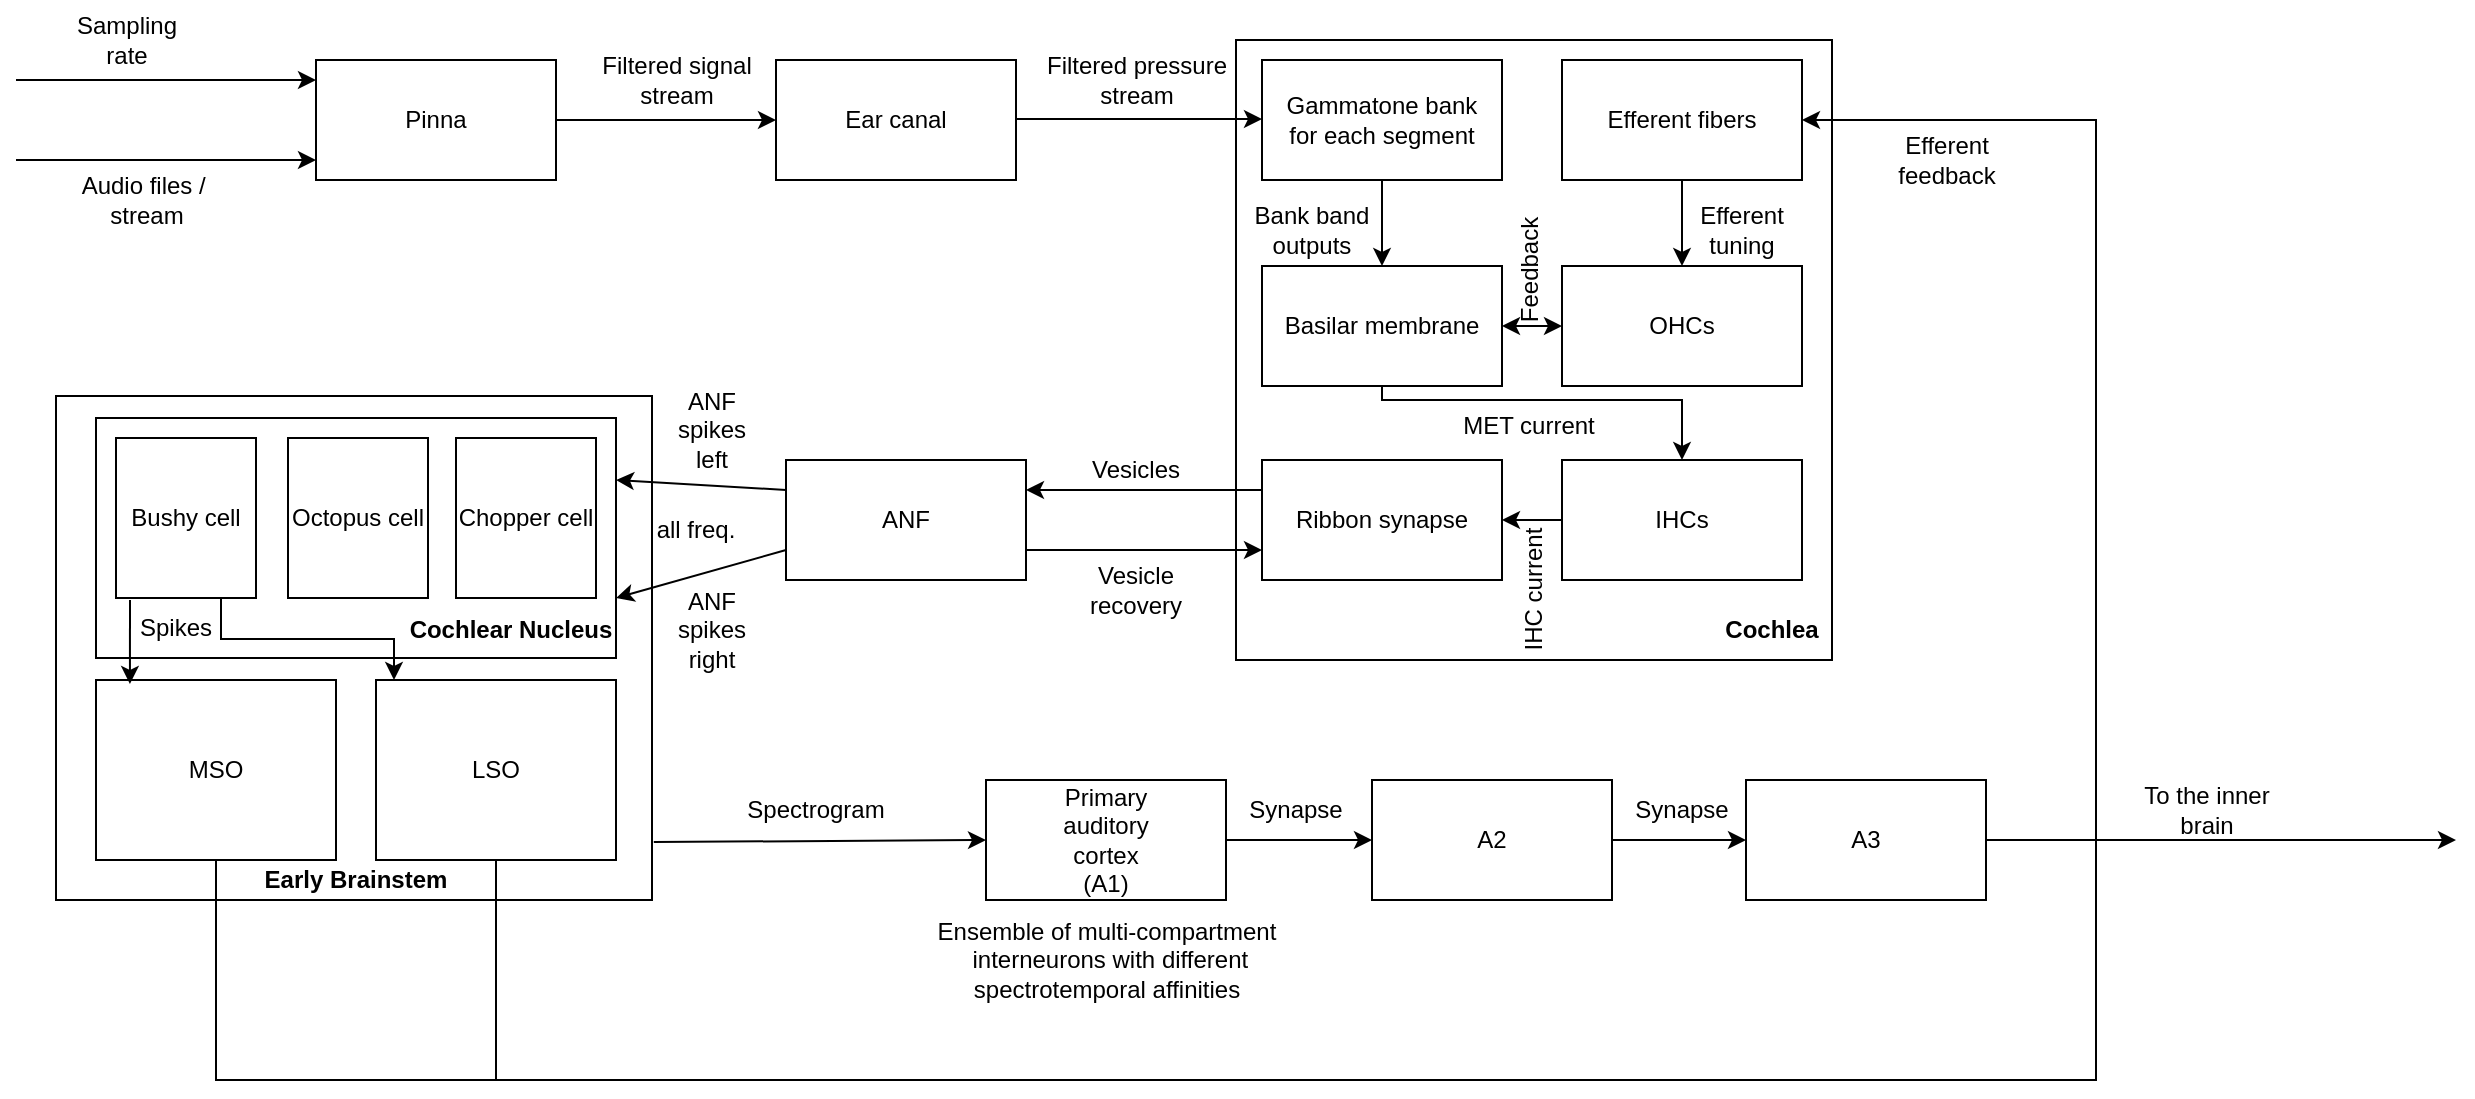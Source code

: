 <mxfile version="28.1.0">
  <diagram name="Page-1" id="hdLDxFd6Izxb74oISZKY">
    <mxGraphModel dx="1018" dy="601" grid="1" gridSize="10" guides="1" tooltips="1" connect="1" arrows="1" fold="1" page="1" pageScale="1" pageWidth="1169" pageHeight="827" math="0" shadow="0">
      <root>
        <mxCell id="0" />
        <mxCell id="1" parent="0" />
        <mxCell id="YFv5N9ETzjPFPdvTelkX-7" style="edgeStyle=orthogonalEdgeStyle;rounded=0;orthogonalLoop=1;jettySize=auto;html=1;exitX=1;exitY=0.5;exitDx=0;exitDy=0;entryX=0;entryY=0.5;entryDx=0;entryDy=0;" edge="1" parent="1" source="YFv5N9ETzjPFPdvTelkX-1" target="YFv5N9ETzjPFPdvTelkX-6">
          <mxGeometry relative="1" as="geometry" />
        </mxCell>
        <mxCell id="YFv5N9ETzjPFPdvTelkX-1" value="Pinna" style="rounded=0;whiteSpace=wrap;html=1;" vertex="1" parent="1">
          <mxGeometry x="250" y="80" width="120" height="60" as="geometry" />
        </mxCell>
        <mxCell id="YFv5N9ETzjPFPdvTelkX-2" value="" style="endArrow=classic;html=1;rounded=0;" edge="1" parent="1">
          <mxGeometry width="50" height="50" relative="1" as="geometry">
            <mxPoint x="100" y="90" as="sourcePoint" />
            <mxPoint x="250" y="90" as="targetPoint" />
          </mxGeometry>
        </mxCell>
        <mxCell id="YFv5N9ETzjPFPdvTelkX-3" value="" style="endArrow=classic;html=1;rounded=0;" edge="1" parent="1">
          <mxGeometry width="50" height="50" relative="1" as="geometry">
            <mxPoint x="100" y="130" as="sourcePoint" />
            <mxPoint x="250" y="130" as="targetPoint" />
          </mxGeometry>
        </mxCell>
        <mxCell id="YFv5N9ETzjPFPdvTelkX-4" value="Sampling&lt;div&gt;rate&lt;/div&gt;" style="text;html=1;align=center;verticalAlign=middle;resizable=0;points=[];autosize=1;strokeColor=none;fillColor=none;" vertex="1" parent="1">
          <mxGeometry x="120" y="50" width="70" height="40" as="geometry" />
        </mxCell>
        <mxCell id="YFv5N9ETzjPFPdvTelkX-5" value="Audio files /&amp;nbsp;&lt;div&gt;stream&lt;/div&gt;" style="text;html=1;align=center;verticalAlign=middle;resizable=0;points=[];autosize=1;strokeColor=none;fillColor=none;" vertex="1" parent="1">
          <mxGeometry x="120" y="130" width="90" height="40" as="geometry" />
        </mxCell>
        <mxCell id="YFv5N9ETzjPFPdvTelkX-6" value="Ear canal" style="rounded=0;whiteSpace=wrap;html=1;" vertex="1" parent="1">
          <mxGeometry x="480" y="80" width="120" height="60" as="geometry" />
        </mxCell>
        <mxCell id="YFv5N9ETzjPFPdvTelkX-8" value="Filtered signal&lt;div&gt;stream&lt;/div&gt;" style="text;html=1;align=center;verticalAlign=middle;resizable=0;points=[];autosize=1;strokeColor=none;fillColor=none;" vertex="1" parent="1">
          <mxGeometry x="380" y="70" width="100" height="40" as="geometry" />
        </mxCell>
        <mxCell id="YFv5N9ETzjPFPdvTelkX-9" value="" style="rounded=0;whiteSpace=wrap;html=1;" vertex="1" parent="1">
          <mxGeometry x="710" y="70" width="298" height="310" as="geometry" />
        </mxCell>
        <mxCell id="YFv5N9ETzjPFPdvTelkX-11" style="edgeStyle=orthogonalEdgeStyle;rounded=0;orthogonalLoop=1;jettySize=auto;html=1;exitX=1;exitY=0.5;exitDx=0;exitDy=0;" edge="1" parent="1" target="YFv5N9ETzjPFPdvTelkX-14">
          <mxGeometry relative="1" as="geometry">
            <mxPoint x="600" y="109.5" as="sourcePoint" />
            <mxPoint x="710" y="109.5" as="targetPoint" />
          </mxGeometry>
        </mxCell>
        <mxCell id="YFv5N9ETzjPFPdvTelkX-12" value="Filtered pressure&lt;div&gt;stream&lt;/div&gt;" style="text;html=1;align=center;verticalAlign=middle;resizable=0;points=[];autosize=1;strokeColor=none;fillColor=none;" vertex="1" parent="1">
          <mxGeometry x="605" y="70" width="110" height="40" as="geometry" />
        </mxCell>
        <mxCell id="YFv5N9ETzjPFPdvTelkX-13" value="&lt;b&gt;Cochlea&lt;/b&gt;" style="text;html=1;align=center;verticalAlign=middle;whiteSpace=wrap;rounded=0;" vertex="1" parent="1">
          <mxGeometry x="948" y="350" width="60" height="30" as="geometry" />
        </mxCell>
        <mxCell id="YFv5N9ETzjPFPdvTelkX-19" style="edgeStyle=orthogonalEdgeStyle;rounded=0;orthogonalLoop=1;jettySize=auto;html=1;exitX=0.5;exitY=1;exitDx=0;exitDy=0;entryX=0.5;entryY=0;entryDx=0;entryDy=0;" edge="1" parent="1" source="YFv5N9ETzjPFPdvTelkX-14" target="YFv5N9ETzjPFPdvTelkX-15">
          <mxGeometry relative="1" as="geometry" />
        </mxCell>
        <mxCell id="YFv5N9ETzjPFPdvTelkX-14" value="Gammatone bank&lt;div&gt;for each segment&lt;/div&gt;" style="rounded=0;whiteSpace=wrap;html=1;" vertex="1" parent="1">
          <mxGeometry x="723" y="80" width="120" height="60" as="geometry" />
        </mxCell>
        <mxCell id="YFv5N9ETzjPFPdvTelkX-26" style="edgeStyle=orthogonalEdgeStyle;rounded=0;orthogonalLoop=1;jettySize=auto;html=1;exitX=0.5;exitY=1;exitDx=0;exitDy=0;entryX=0.5;entryY=0;entryDx=0;entryDy=0;" edge="1" parent="1" source="YFv5N9ETzjPFPdvTelkX-15" target="YFv5N9ETzjPFPdvTelkX-25">
          <mxGeometry relative="1" as="geometry">
            <Array as="points">
              <mxPoint x="783" y="250" />
              <mxPoint x="933" y="250" />
            </Array>
          </mxGeometry>
        </mxCell>
        <mxCell id="YFv5N9ETzjPFPdvTelkX-15" value="Basilar membrane" style="rounded=0;whiteSpace=wrap;html=1;" vertex="1" parent="1">
          <mxGeometry x="723" y="183" width="120" height="60" as="geometry" />
        </mxCell>
        <mxCell id="YFv5N9ETzjPFPdvTelkX-18" style="edgeStyle=orthogonalEdgeStyle;rounded=0;orthogonalLoop=1;jettySize=auto;html=1;exitX=0.5;exitY=1;exitDx=0;exitDy=0;entryX=0.5;entryY=0;entryDx=0;entryDy=0;" edge="1" parent="1" source="YFv5N9ETzjPFPdvTelkX-16" target="YFv5N9ETzjPFPdvTelkX-17">
          <mxGeometry relative="1" as="geometry" />
        </mxCell>
        <mxCell id="YFv5N9ETzjPFPdvTelkX-16" value="Efferent fibers" style="rounded=0;whiteSpace=wrap;html=1;" vertex="1" parent="1">
          <mxGeometry x="873" y="80" width="120" height="60" as="geometry" />
        </mxCell>
        <mxCell id="YFv5N9ETzjPFPdvTelkX-17" value="OHCs" style="rounded=0;whiteSpace=wrap;html=1;" vertex="1" parent="1">
          <mxGeometry x="873" y="183" width="120" height="60" as="geometry" />
        </mxCell>
        <mxCell id="YFv5N9ETzjPFPdvTelkX-24" value="Feedback" style="text;html=1;align=center;verticalAlign=middle;whiteSpace=wrap;rounded=0;rotation=-90;" vertex="1" parent="1">
          <mxGeometry x="833" y="170" width="47.5" height="30" as="geometry" />
        </mxCell>
        <mxCell id="YFv5N9ETzjPFPdvTelkX-28" style="edgeStyle=orthogonalEdgeStyle;rounded=0;orthogonalLoop=1;jettySize=auto;html=1;exitX=0;exitY=0.5;exitDx=0;exitDy=0;entryX=1;entryY=0.5;entryDx=0;entryDy=0;" edge="1" parent="1" source="YFv5N9ETzjPFPdvTelkX-25" target="YFv5N9ETzjPFPdvTelkX-27">
          <mxGeometry relative="1" as="geometry" />
        </mxCell>
        <mxCell id="YFv5N9ETzjPFPdvTelkX-25" value="IHCs" style="rounded=0;whiteSpace=wrap;html=1;" vertex="1" parent="1">
          <mxGeometry x="873" y="280" width="120" height="60" as="geometry" />
        </mxCell>
        <mxCell id="YFv5N9ETzjPFPdvTelkX-36" style="edgeStyle=orthogonalEdgeStyle;rounded=0;orthogonalLoop=1;jettySize=auto;html=1;exitX=0;exitY=0.25;exitDx=0;exitDy=0;entryX=1;entryY=0.25;entryDx=0;entryDy=0;" edge="1" parent="1" source="YFv5N9ETzjPFPdvTelkX-27" target="YFv5N9ETzjPFPdvTelkX-32">
          <mxGeometry relative="1" as="geometry" />
        </mxCell>
        <mxCell id="YFv5N9ETzjPFPdvTelkX-27" value="Ribbon synapse" style="rounded=0;whiteSpace=wrap;html=1;" vertex="1" parent="1">
          <mxGeometry x="723" y="280" width="120" height="60" as="geometry" />
        </mxCell>
        <mxCell id="YFv5N9ETzjPFPdvTelkX-29" value="Efferent tuning" style="text;html=1;align=center;verticalAlign=middle;whiteSpace=wrap;rounded=0;" vertex="1" parent="1">
          <mxGeometry x="933" y="150" width="60" height="30" as="geometry" />
        </mxCell>
        <mxCell id="YFv5N9ETzjPFPdvTelkX-30" value="Bank band&lt;div&gt;outputs&lt;/div&gt;" style="text;html=1;align=center;verticalAlign=middle;whiteSpace=wrap;rounded=0;" vertex="1" parent="1">
          <mxGeometry x="718" y="150" width="60" height="30" as="geometry" />
        </mxCell>
        <mxCell id="YFv5N9ETzjPFPdvTelkX-31" value="MET current" style="text;html=1;align=center;verticalAlign=middle;whiteSpace=wrap;rounded=0;" vertex="1" parent="1">
          <mxGeometry x="819.25" y="248" width="75" height="30" as="geometry" />
        </mxCell>
        <mxCell id="YFv5N9ETzjPFPdvTelkX-37" style="edgeStyle=orthogonalEdgeStyle;rounded=0;orthogonalLoop=1;jettySize=auto;html=1;exitX=1;exitY=0.75;exitDx=0;exitDy=0;entryX=0;entryY=0.75;entryDx=0;entryDy=0;" edge="1" parent="1" source="YFv5N9ETzjPFPdvTelkX-32" target="YFv5N9ETzjPFPdvTelkX-27">
          <mxGeometry relative="1" as="geometry" />
        </mxCell>
        <mxCell id="YFv5N9ETzjPFPdvTelkX-32" value="ANF" style="rounded=0;whiteSpace=wrap;html=1;" vertex="1" parent="1">
          <mxGeometry x="485" y="280" width="120" height="60" as="geometry" />
        </mxCell>
        <mxCell id="YFv5N9ETzjPFPdvTelkX-34" value="IHC current" style="text;html=1;align=center;verticalAlign=middle;whiteSpace=wrap;rounded=0;rotation=-90;" vertex="1" parent="1">
          <mxGeometry x="824.5" y="330" width="69" height="30" as="geometry" />
        </mxCell>
        <mxCell id="YFv5N9ETzjPFPdvTelkX-35" value="Vesicles" style="text;html=1;align=center;verticalAlign=middle;whiteSpace=wrap;rounded=0;" vertex="1" parent="1">
          <mxGeometry x="630" y="270" width="60" height="30" as="geometry" />
        </mxCell>
        <mxCell id="YFv5N9ETzjPFPdvTelkX-38" value="Vesicle recovery" style="text;html=1;align=center;verticalAlign=middle;whiteSpace=wrap;rounded=0;" vertex="1" parent="1">
          <mxGeometry x="630" y="330" width="60" height="30" as="geometry" />
        </mxCell>
        <mxCell id="YFv5N9ETzjPFPdvTelkX-40" value="ANF&lt;div&gt;spikes&lt;/div&gt;&lt;div&gt;left&lt;/div&gt;" style="text;html=1;align=center;verticalAlign=middle;whiteSpace=wrap;rounded=0;" vertex="1" parent="1">
          <mxGeometry x="418" y="250" width="60" height="30" as="geometry" />
        </mxCell>
        <mxCell id="YFv5N9ETzjPFPdvTelkX-42" value="" style="rounded=0;whiteSpace=wrap;html=1;" vertex="1" parent="1">
          <mxGeometry x="120" y="248" width="298" height="252" as="geometry" />
        </mxCell>
        <mxCell id="YFv5N9ETzjPFPdvTelkX-43" value="" style="rounded=0;whiteSpace=wrap;html=1;" vertex="1" parent="1">
          <mxGeometry x="140" y="259" width="260" height="120" as="geometry" />
        </mxCell>
        <mxCell id="YFv5N9ETzjPFPdvTelkX-47" value="" style="endArrow=classic;html=1;rounded=0;entryX=1;entryY=0.75;entryDx=0;entryDy=0;exitX=0;exitY=0.75;exitDx=0;exitDy=0;" edge="1" parent="1" source="YFv5N9ETzjPFPdvTelkX-32" target="YFv5N9ETzjPFPdvTelkX-43">
          <mxGeometry width="50" height="50" relative="1" as="geometry">
            <mxPoint x="460" y="430" as="sourcePoint" />
            <mxPoint x="510" y="380" as="targetPoint" />
          </mxGeometry>
        </mxCell>
        <mxCell id="YFv5N9ETzjPFPdvTelkX-48" value="" style="endArrow=classic;html=1;rounded=0;exitX=0;exitY=0.25;exitDx=0;exitDy=0;" edge="1" parent="1" source="YFv5N9ETzjPFPdvTelkX-32">
          <mxGeometry width="50" height="50" relative="1" as="geometry">
            <mxPoint x="480" y="300" as="sourcePoint" />
            <mxPoint x="400" y="290" as="targetPoint" />
          </mxGeometry>
        </mxCell>
        <mxCell id="YFv5N9ETzjPFPdvTelkX-51" value="all freq." style="text;html=1;align=center;verticalAlign=middle;whiteSpace=wrap;rounded=0;" vertex="1" parent="1">
          <mxGeometry x="410" y="300" width="60" height="30" as="geometry" />
        </mxCell>
        <mxCell id="YFv5N9ETzjPFPdvTelkX-52" value="&lt;b&gt;Cochlear Nucleus&lt;/b&gt;" style="text;html=1;align=center;verticalAlign=middle;whiteSpace=wrap;rounded=0;" vertex="1" parent="1">
          <mxGeometry x="295" y="350" width="105" height="30" as="geometry" />
        </mxCell>
        <mxCell id="YFv5N9ETzjPFPdvTelkX-53" value="Bushy cell" style="rounded=0;whiteSpace=wrap;html=1;" vertex="1" parent="1">
          <mxGeometry x="150" y="269" width="70" height="80" as="geometry" />
        </mxCell>
        <mxCell id="YFv5N9ETzjPFPdvTelkX-54" value="Octopus cell" style="rounded=0;whiteSpace=wrap;html=1;" vertex="1" parent="1">
          <mxGeometry x="236" y="269" width="70" height="80" as="geometry" />
        </mxCell>
        <mxCell id="YFv5N9ETzjPFPdvTelkX-55" value="Chopper cell" style="rounded=0;whiteSpace=wrap;html=1;" vertex="1" parent="1">
          <mxGeometry x="320" y="269" width="70" height="80" as="geometry" />
        </mxCell>
        <mxCell id="YFv5N9ETzjPFPdvTelkX-57" value="" style="endArrow=classic;html=1;rounded=0;exitX=0.5;exitY=1;exitDx=0;exitDy=0;entryX=1;entryY=0.5;entryDx=0;entryDy=0;" edge="1" parent="1" source="YFv5N9ETzjPFPdvTelkX-60" target="YFv5N9ETzjPFPdvTelkX-16">
          <mxGeometry width="50" height="50" relative="1" as="geometry">
            <mxPoint x="245" y="580" as="sourcePoint" />
            <mxPoint x="1089" y="60" as="targetPoint" />
            <Array as="points">
              <mxPoint x="200" y="590" />
              <mxPoint x="1140" y="590" />
              <mxPoint x="1140" y="110" />
            </Array>
          </mxGeometry>
        </mxCell>
        <mxCell id="YFv5N9ETzjPFPdvTelkX-49" value="ANF&lt;div&gt;spikes&lt;/div&gt;&lt;div&gt;right&lt;/div&gt;" style="text;html=1;align=center;verticalAlign=middle;whiteSpace=wrap;rounded=0;" vertex="1" parent="1">
          <mxGeometry x="418" y="350" width="60" height="30" as="geometry" />
        </mxCell>
        <mxCell id="YFv5N9ETzjPFPdvTelkX-60" value="MSO" style="rounded=0;whiteSpace=wrap;html=1;" vertex="1" parent="1">
          <mxGeometry x="140" y="390" width="120" height="90" as="geometry" />
        </mxCell>
        <mxCell id="YFv5N9ETzjPFPdvTelkX-62" value="LSO" style="rounded=0;whiteSpace=wrap;html=1;" vertex="1" parent="1">
          <mxGeometry x="280" y="390" width="120" height="90" as="geometry" />
        </mxCell>
        <mxCell id="YFv5N9ETzjPFPdvTelkX-64" value="" style="endArrow=none;html=1;rounded=0;entryX=0.5;entryY=1;entryDx=0;entryDy=0;" edge="1" parent="1" target="YFv5N9ETzjPFPdvTelkX-62">
          <mxGeometry width="50" height="50" relative="1" as="geometry">
            <mxPoint x="340" y="590" as="sourcePoint" />
            <mxPoint x="630" y="440" as="targetPoint" />
          </mxGeometry>
        </mxCell>
        <mxCell id="YFv5N9ETzjPFPdvTelkX-81" style="edgeStyle=orthogonalEdgeStyle;rounded=0;orthogonalLoop=1;jettySize=auto;html=1;exitX=1;exitY=0.5;exitDx=0;exitDy=0;entryX=0;entryY=0.5;entryDx=0;entryDy=0;" edge="1" parent="1" source="YFv5N9ETzjPFPdvTelkX-66" target="YFv5N9ETzjPFPdvTelkX-79">
          <mxGeometry relative="1" as="geometry" />
        </mxCell>
        <mxCell id="YFv5N9ETzjPFPdvTelkX-66" value="" style="rounded=0;whiteSpace=wrap;html=1;" vertex="1" parent="1">
          <mxGeometry x="585" y="440" width="120" height="60" as="geometry" />
        </mxCell>
        <mxCell id="YFv5N9ETzjPFPdvTelkX-68" style="edgeStyle=orthogonalEdgeStyle;rounded=0;orthogonalLoop=1;jettySize=auto;html=1;exitX=0.75;exitY=1;exitDx=0;exitDy=0;entryX=0.075;entryY=0;entryDx=0;entryDy=0;entryPerimeter=0;" edge="1" parent="1" source="YFv5N9ETzjPFPdvTelkX-53" target="YFv5N9ETzjPFPdvTelkX-62">
          <mxGeometry relative="1" as="geometry" />
        </mxCell>
        <mxCell id="YFv5N9ETzjPFPdvTelkX-69" value="" style="endArrow=classic;startArrow=classic;html=1;rounded=0;entryX=0;entryY=0.5;entryDx=0;entryDy=0;exitX=1;exitY=0.5;exitDx=0;exitDy=0;" edge="1" parent="1" source="YFv5N9ETzjPFPdvTelkX-15" target="YFv5N9ETzjPFPdvTelkX-17">
          <mxGeometry width="50" height="50" relative="1" as="geometry">
            <mxPoint x="590" y="450" as="sourcePoint" />
            <mxPoint x="640" y="400" as="targetPoint" />
          </mxGeometry>
        </mxCell>
        <mxCell id="YFv5N9ETzjPFPdvTelkX-73" value="" style="endArrow=classic;html=1;rounded=0;entryX=0.183;entryY=0.022;entryDx=0;entryDy=0;entryPerimeter=0;" edge="1" parent="1">
          <mxGeometry width="50" height="50" relative="1" as="geometry">
            <mxPoint x="157" y="350" as="sourcePoint" />
            <mxPoint x="156.96" y="391.98" as="targetPoint" />
          </mxGeometry>
        </mxCell>
        <mxCell id="YFv5N9ETzjPFPdvTelkX-74" value="Spectrogram" style="text;html=1;align=center;verticalAlign=middle;whiteSpace=wrap;rounded=0;" vertex="1" parent="1">
          <mxGeometry x="470" y="440" width="60" height="30" as="geometry" />
        </mxCell>
        <mxCell id="YFv5N9ETzjPFPdvTelkX-75" value="Efferent&lt;div&gt;feedback&lt;/div&gt;" style="text;html=1;align=center;verticalAlign=middle;resizable=0;points=[];autosize=1;strokeColor=none;fillColor=none;" vertex="1" parent="1">
          <mxGeometry x="1030" y="110" width="70" height="40" as="geometry" />
        </mxCell>
        <mxCell id="YFv5N9ETzjPFPdvTelkX-76" value="Primary auditory cortex (A1)" style="text;html=1;align=center;verticalAlign=middle;whiteSpace=wrap;rounded=0;" vertex="1" parent="1">
          <mxGeometry x="615" y="455" width="60" height="30" as="geometry" />
        </mxCell>
        <mxCell id="YFv5N9ETzjPFPdvTelkX-78" value="Ensemble of multi-compartment&lt;div&gt;&amp;nbsp;interneurons with different&lt;/div&gt;&lt;div&gt;spectrotemporal affinities&lt;/div&gt;" style="text;html=1;align=center;verticalAlign=middle;resizable=0;points=[];autosize=1;strokeColor=none;fillColor=none;" vertex="1" parent="1">
          <mxGeometry x="550" y="500" width="190" height="60" as="geometry" />
        </mxCell>
        <mxCell id="YFv5N9ETzjPFPdvTelkX-82" style="edgeStyle=orthogonalEdgeStyle;rounded=0;orthogonalLoop=1;jettySize=auto;html=1;exitX=1;exitY=0.5;exitDx=0;exitDy=0;entryX=0;entryY=0.5;entryDx=0;entryDy=0;" edge="1" parent="1" source="YFv5N9ETzjPFPdvTelkX-79" target="YFv5N9ETzjPFPdvTelkX-80">
          <mxGeometry relative="1" as="geometry" />
        </mxCell>
        <mxCell id="YFv5N9ETzjPFPdvTelkX-79" value="A2" style="rounded=0;whiteSpace=wrap;html=1;" vertex="1" parent="1">
          <mxGeometry x="778" y="440" width="120" height="60" as="geometry" />
        </mxCell>
        <mxCell id="YFv5N9ETzjPFPdvTelkX-84" style="edgeStyle=orthogonalEdgeStyle;rounded=0;orthogonalLoop=1;jettySize=auto;html=1;exitX=1;exitY=0.5;exitDx=0;exitDy=0;" edge="1" parent="1" source="YFv5N9ETzjPFPdvTelkX-80">
          <mxGeometry relative="1" as="geometry">
            <mxPoint x="1320" y="470" as="targetPoint" />
          </mxGeometry>
        </mxCell>
        <mxCell id="YFv5N9ETzjPFPdvTelkX-80" value="A3" style="rounded=0;whiteSpace=wrap;html=1;" vertex="1" parent="1">
          <mxGeometry x="965" y="440" width="120" height="60" as="geometry" />
        </mxCell>
        <mxCell id="YFv5N9ETzjPFPdvTelkX-83" value="" style="endArrow=classic;html=1;rounded=0;entryX=0;entryY=0.5;entryDx=0;entryDy=0;exitX=1.003;exitY=0.885;exitDx=0;exitDy=0;exitPerimeter=0;" edge="1" parent="1" source="YFv5N9ETzjPFPdvTelkX-42" target="YFv5N9ETzjPFPdvTelkX-66">
          <mxGeometry width="50" height="50" relative="1" as="geometry">
            <mxPoint x="420" y="476" as="sourcePoint" />
            <mxPoint x="520" y="530" as="targetPoint" />
          </mxGeometry>
        </mxCell>
        <mxCell id="YFv5N9ETzjPFPdvTelkX-85" value="To the inner&lt;div&gt;brain&lt;/div&gt;" style="text;html=1;align=center;verticalAlign=middle;resizable=0;points=[];autosize=1;strokeColor=none;fillColor=none;" vertex="1" parent="1">
          <mxGeometry x="1150" y="435" width="90" height="40" as="geometry" />
        </mxCell>
        <mxCell id="YFv5N9ETzjPFPdvTelkX-86" value="Synapse" style="text;html=1;align=center;verticalAlign=middle;whiteSpace=wrap;rounded=0;" vertex="1" parent="1">
          <mxGeometry x="710" y="440" width="60" height="30" as="geometry" />
        </mxCell>
        <mxCell id="YFv5N9ETzjPFPdvTelkX-87" value="Synapse" style="text;html=1;align=center;verticalAlign=middle;whiteSpace=wrap;rounded=0;" vertex="1" parent="1">
          <mxGeometry x="903" y="440" width="60" height="30" as="geometry" />
        </mxCell>
        <mxCell id="YFv5N9ETzjPFPdvTelkX-88" value="Spikes" style="text;html=1;align=center;verticalAlign=middle;whiteSpace=wrap;rounded=0;" vertex="1" parent="1">
          <mxGeometry x="150" y="349" width="60" height="30" as="geometry" />
        </mxCell>
        <mxCell id="YFv5N9ETzjPFPdvTelkX-89" value="&lt;b&gt;Early Brainstem&lt;/b&gt;" style="text;html=1;align=center;verticalAlign=middle;whiteSpace=wrap;rounded=0;" vertex="1" parent="1">
          <mxGeometry x="220" y="475" width="100" height="30" as="geometry" />
        </mxCell>
      </root>
    </mxGraphModel>
  </diagram>
</mxfile>

